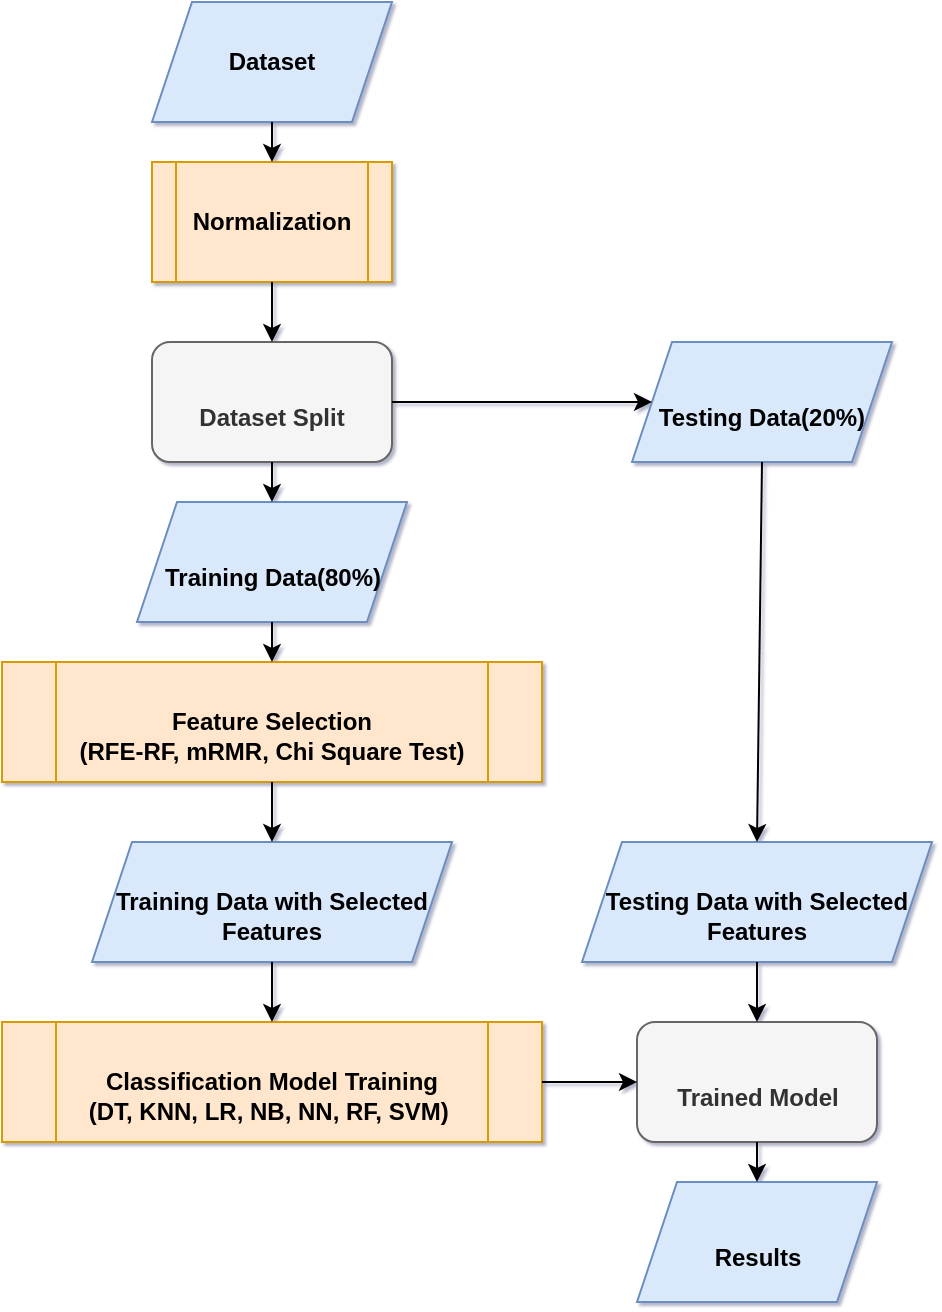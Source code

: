 <mxfile version="13.7.3" type="device"><diagram id="T17OUzfFthOFk_Ip5YbL" name="Page-1"><mxGraphModel dx="1240" dy="643" grid="1" gridSize="10" guides="1" tooltips="1" connect="1" arrows="1" fold="1" page="1" pageScale="1" pageWidth="850" pageHeight="1100" background="none" math="0" shadow="1"><root><mxCell id="0"/><mxCell id="1" parent="0"/><mxCell id="DBi-w4Iy3A4EXX6As6Gz-1" value="Dataset" style="shape=parallelogram;perimeter=parallelogramPerimeter;whiteSpace=wrap;html=1;fixedSize=1;fillColor=#dae8fc;strokeColor=#6c8ebf;fontStyle=1" vertex="1" parent="1"><mxGeometry x="320" y="130" width="120" height="60" as="geometry"/></mxCell><mxCell id="DBi-w4Iy3A4EXX6As6Gz-2" value="Normalization" style="shape=process;whiteSpace=wrap;html=1;backgroundOutline=1;fillColor=#ffe6cc;strokeColor=#d79b00;fontStyle=1" vertex="1" parent="1"><mxGeometry x="320" y="210" width="120" height="60" as="geometry"/></mxCell><mxCell id="DBi-w4Iy3A4EXX6As6Gz-4" value="&lt;br&gt;Dataset Split" style="rounded=1;whiteSpace=wrap;html=1;fillColor=#f5f5f5;strokeColor=#666666;fontColor=#333333;fontStyle=1" vertex="1" parent="1"><mxGeometry x="320" y="300" width="120" height="60" as="geometry"/></mxCell><mxCell id="DBi-w4Iy3A4EXX6As6Gz-5" value="&lt;br&gt;Training Data(80%)" style="shape=parallelogram;perimeter=parallelogramPerimeter;whiteSpace=wrap;html=1;fixedSize=1;fillColor=#dae8fc;strokeColor=#6c8ebf;fontStyle=1" vertex="1" parent="1"><mxGeometry x="312.5" y="380" width="135" height="60" as="geometry"/></mxCell><mxCell id="DBi-w4Iy3A4EXX6As6Gz-6" value="&lt;br&gt;Testing Data(20%)" style="shape=parallelogram;perimeter=parallelogramPerimeter;whiteSpace=wrap;html=1;fixedSize=1;fillColor=#dae8fc;strokeColor=#6c8ebf;fontStyle=1" vertex="1" parent="1"><mxGeometry x="560" y="300" width="130" height="60" as="geometry"/></mxCell><mxCell id="DBi-w4Iy3A4EXX6As6Gz-7" value="&lt;br&gt;Feature Selection&lt;br&gt;(RFE-RF, mRMR, Chi Square Test)" style="shape=process;whiteSpace=wrap;html=1;backgroundOutline=1;fillColor=#ffe6cc;strokeColor=#d79b00;fontStyle=1" vertex="1" parent="1"><mxGeometry x="245" y="460" width="270" height="60" as="geometry"/></mxCell><mxCell id="DBi-w4Iy3A4EXX6As6Gz-8" value="&lt;br&gt;Training Data with Selected Features" style="shape=parallelogram;perimeter=parallelogramPerimeter;whiteSpace=wrap;html=1;fixedSize=1;fillColor=#dae8fc;strokeColor=#6c8ebf;fontStyle=1" vertex="1" parent="1"><mxGeometry x="290" y="550" width="180" height="60" as="geometry"/></mxCell><mxCell id="DBi-w4Iy3A4EXX6As6Gz-9" value="&lt;br&gt;Classification Model Training&lt;br&gt;(DT, KNN, LR, NB, NN, RF, SVM)&amp;nbsp;" style="shape=process;whiteSpace=wrap;html=1;backgroundOutline=1;fillColor=#ffe6cc;strokeColor=#d79b00;fontStyle=1" vertex="1" parent="1"><mxGeometry x="245" y="640" width="270" height="60" as="geometry"/></mxCell><mxCell id="DBi-w4Iy3A4EXX6As6Gz-10" value="&lt;br&gt;Trained Model" style="rounded=1;whiteSpace=wrap;html=1;fillColor=#f5f5f5;strokeColor=#666666;fontColor=#333333;fontStyle=1" vertex="1" parent="1"><mxGeometry x="562.5" y="640" width="120" height="60" as="geometry"/></mxCell><mxCell id="DBi-w4Iy3A4EXX6As6Gz-11" value="&lt;br&gt;Testing Data with Selected Features" style="shape=parallelogram;perimeter=parallelogramPerimeter;whiteSpace=wrap;html=1;fixedSize=1;fillColor=#dae8fc;strokeColor=#6c8ebf;fontStyle=1" vertex="1" parent="1"><mxGeometry x="535" y="550" width="175" height="60" as="geometry"/></mxCell><mxCell id="DBi-w4Iy3A4EXX6As6Gz-12" value="&lt;br&gt;Results" style="shape=parallelogram;perimeter=parallelogramPerimeter;whiteSpace=wrap;html=1;fixedSize=1;fillColor=#dae8fc;strokeColor=#6c8ebf;fontStyle=1" vertex="1" parent="1"><mxGeometry x="562.5" y="720" width="120" height="60" as="geometry"/></mxCell><mxCell id="DBi-w4Iy3A4EXX6As6Gz-16" value="" style="endArrow=classic;html=1;exitX=0.5;exitY=1;exitDx=0;exitDy=0;entryX=0.5;entryY=0;entryDx=0;entryDy=0;" edge="1" parent="1" source="DBi-w4Iy3A4EXX6As6Gz-1" target="DBi-w4Iy3A4EXX6As6Gz-2"><mxGeometry width="50" height="50" relative="1" as="geometry"><mxPoint x="310" y="380" as="sourcePoint"/><mxPoint x="360" y="330" as="targetPoint"/></mxGeometry></mxCell><mxCell id="DBi-w4Iy3A4EXX6As6Gz-17" value="" style="endArrow=classic;html=1;exitX=0.5;exitY=1;exitDx=0;exitDy=0;entryX=0.5;entryY=0;entryDx=0;entryDy=0;" edge="1" parent="1" source="DBi-w4Iy3A4EXX6As6Gz-2" target="DBi-w4Iy3A4EXX6As6Gz-4"><mxGeometry width="50" height="50" relative="1" as="geometry"><mxPoint x="270" y="350" as="sourcePoint"/><mxPoint x="320" y="300" as="targetPoint"/></mxGeometry></mxCell><mxCell id="DBi-w4Iy3A4EXX6As6Gz-18" value="" style="endArrow=classic;html=1;exitX=0.5;exitY=1;exitDx=0;exitDy=0;entryX=0.5;entryY=0;entryDx=0;entryDy=0;" edge="1" parent="1" source="DBi-w4Iy3A4EXX6As6Gz-4" target="DBi-w4Iy3A4EXX6As6Gz-5"><mxGeometry width="50" height="50" relative="1" as="geometry"><mxPoint x="270" y="440" as="sourcePoint"/><mxPoint x="320" y="390" as="targetPoint"/></mxGeometry></mxCell><mxCell id="DBi-w4Iy3A4EXX6As6Gz-19" value="" style="endArrow=classic;html=1;exitX=1;exitY=0.5;exitDx=0;exitDy=0;" edge="1" parent="1" source="DBi-w4Iy3A4EXX6As6Gz-4" target="DBi-w4Iy3A4EXX6As6Gz-6"><mxGeometry width="50" height="50" relative="1" as="geometry"><mxPoint x="260" y="420" as="sourcePoint"/><mxPoint x="310" y="370" as="targetPoint"/></mxGeometry></mxCell><mxCell id="DBi-w4Iy3A4EXX6As6Gz-20" value="" style="endArrow=classic;html=1;exitX=0.5;exitY=1;exitDx=0;exitDy=0;entryX=0.5;entryY=0;entryDx=0;entryDy=0;" edge="1" parent="1" source="DBi-w4Iy3A4EXX6As6Gz-5" target="DBi-w4Iy3A4EXX6As6Gz-7"><mxGeometry width="50" height="50" relative="1" as="geometry"><mxPoint x="260" y="560" as="sourcePoint"/><mxPoint x="310" y="510" as="targetPoint"/></mxGeometry></mxCell><mxCell id="DBi-w4Iy3A4EXX6As6Gz-21" value="" style="endArrow=classic;html=1;exitX=0.5;exitY=1;exitDx=0;exitDy=0;entryX=0.5;entryY=0;entryDx=0;entryDy=0;" edge="1" parent="1" source="DBi-w4Iy3A4EXX6As6Gz-7" target="DBi-w4Iy3A4EXX6As6Gz-8"><mxGeometry width="50" height="50" relative="1" as="geometry"><mxPoint x="260" y="600" as="sourcePoint"/><mxPoint x="310" y="550" as="targetPoint"/></mxGeometry></mxCell><mxCell id="DBi-w4Iy3A4EXX6As6Gz-22" value="" style="endArrow=classic;html=1;exitX=0.5;exitY=1;exitDx=0;exitDy=0;entryX=0.5;entryY=0;entryDx=0;entryDy=0;" edge="1" parent="1" source="DBi-w4Iy3A4EXX6As6Gz-8" target="DBi-w4Iy3A4EXX6As6Gz-9"><mxGeometry width="50" height="50" relative="1" as="geometry"><mxPoint x="260" y="600" as="sourcePoint"/><mxPoint x="310" y="550" as="targetPoint"/></mxGeometry></mxCell><mxCell id="DBi-w4Iy3A4EXX6As6Gz-23" value="" style="endArrow=classic;html=1;exitX=0.5;exitY=1;exitDx=0;exitDy=0;entryX=0.5;entryY=0;entryDx=0;entryDy=0;" edge="1" parent="1" source="DBi-w4Iy3A4EXX6As6Gz-6" target="DBi-w4Iy3A4EXX6As6Gz-11"><mxGeometry width="50" height="50" relative="1" as="geometry"><mxPoint x="260" y="520" as="sourcePoint"/><mxPoint x="310" y="470" as="targetPoint"/></mxGeometry></mxCell><mxCell id="DBi-w4Iy3A4EXX6As6Gz-24" value="" style="endArrow=classic;html=1;exitX=1;exitY=0.5;exitDx=0;exitDy=0;entryX=0;entryY=0.5;entryDx=0;entryDy=0;" edge="1" parent="1" source="DBi-w4Iy3A4EXX6As6Gz-9" target="DBi-w4Iy3A4EXX6As6Gz-10"><mxGeometry width="50" height="50" relative="1" as="geometry"><mxPoint x="350" y="680" as="sourcePoint"/><mxPoint x="400" y="630" as="targetPoint"/></mxGeometry></mxCell><mxCell id="DBi-w4Iy3A4EXX6As6Gz-25" value="" style="endArrow=classic;html=1;exitX=0.5;exitY=1;exitDx=0;exitDy=0;entryX=0.5;entryY=0;entryDx=0;entryDy=0;" edge="1" parent="1" source="DBi-w4Iy3A4EXX6As6Gz-11" target="DBi-w4Iy3A4EXX6As6Gz-10"><mxGeometry width="50" height="50" relative="1" as="geometry"><mxPoint x="350" y="680" as="sourcePoint"/><mxPoint x="400" y="630" as="targetPoint"/></mxGeometry></mxCell><mxCell id="DBi-w4Iy3A4EXX6As6Gz-26" value="" style="endArrow=classic;html=1;exitX=0.5;exitY=1;exitDx=0;exitDy=0;entryX=0.5;entryY=0;entryDx=0;entryDy=0;" edge="1" parent="1" source="DBi-w4Iy3A4EXX6As6Gz-10" target="DBi-w4Iy3A4EXX6As6Gz-12"><mxGeometry width="50" height="50" relative="1" as="geometry"><mxPoint x="350" y="750" as="sourcePoint"/><mxPoint x="400" y="700" as="targetPoint"/></mxGeometry></mxCell></root></mxGraphModel></diagram></mxfile>